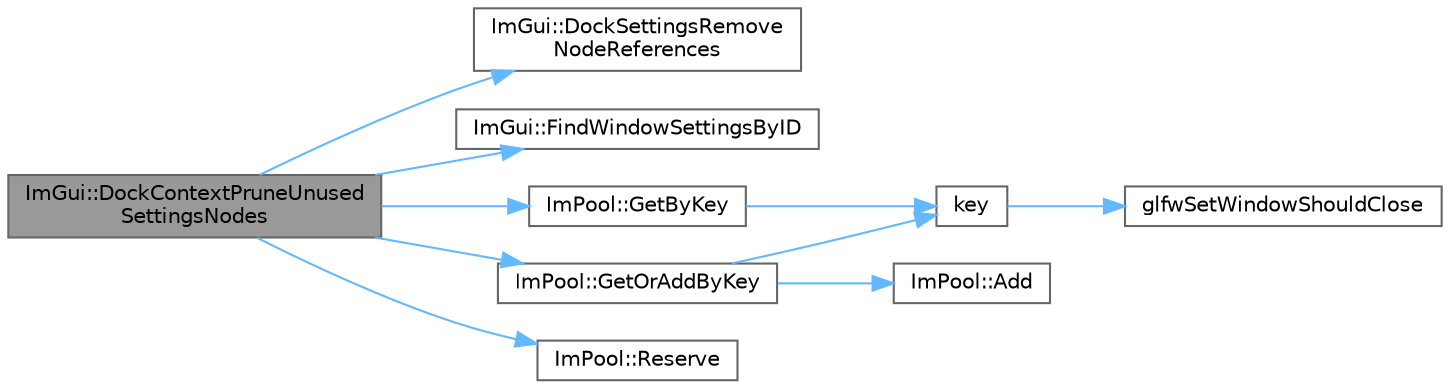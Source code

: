 digraph "ImGui::DockContextPruneUnusedSettingsNodes"
{
 // LATEX_PDF_SIZE
  bgcolor="transparent";
  edge [fontname=Helvetica,fontsize=10,labelfontname=Helvetica,labelfontsize=10];
  node [fontname=Helvetica,fontsize=10,shape=box,height=0.2,width=0.4];
  rankdir="LR";
  Node1 [id="Node000001",label="ImGui::DockContextPruneUnused\lSettingsNodes",height=0.2,width=0.4,color="gray40", fillcolor="grey60", style="filled", fontcolor="black",tooltip=" "];
  Node1 -> Node2 [id="edge10_Node000001_Node000002",color="steelblue1",style="solid",tooltip=" "];
  Node2 [id="Node000002",label="ImGui::DockSettingsRemove\lNodeReferences",height=0.2,width=0.4,color="grey40", fillcolor="white", style="filled",URL="$namespace_im_gui.html#a7644c22d2e315b2b1753fc79a8c187ab",tooltip=" "];
  Node1 -> Node3 [id="edge11_Node000001_Node000003",color="steelblue1",style="solid",tooltip=" "];
  Node3 [id="Node000003",label="ImGui::FindWindowSettingsByID",height=0.2,width=0.4,color="grey40", fillcolor="white", style="filled",URL="$namespace_im_gui.html#a186a7c51e5dc70e54843c9e9415707e2",tooltip=" "];
  Node1 -> Node4 [id="edge12_Node000001_Node000004",color="steelblue1",style="solid",tooltip=" "];
  Node4 [id="Node000004",label="ImPool::GetByKey",height=0.2,width=0.4,color="grey40", fillcolor="white", style="filled",URL="$struct_im_pool.html#ae53033af46a5df28084f1d946c9face3",tooltip=" "];
  Node4 -> Node5 [id="edge13_Node000004_Node000005",color="steelblue1",style="solid",tooltip=" "];
  Node5 [id="Node000005",label="key",height=0.2,width=0.4,color="grey40", fillcolor="white", style="filled",URL="$gears_8c.html#accd6b5b92b78666e36543412d4ac14cd",tooltip=" "];
  Node5 -> Node6 [id="edge14_Node000005_Node000006",color="steelblue1",style="solid",tooltip=" "];
  Node6 [id="Node000006",label="glfwSetWindowShouldClose",height=0.2,width=0.4,color="grey40", fillcolor="white", style="filled",URL="$group__window.html#ga1cadeda7a1e2f224e06a8415d30741aa",tooltip="Sets the close flag of the specified window."];
  Node1 -> Node7 [id="edge15_Node000001_Node000007",color="steelblue1",style="solid",tooltip=" "];
  Node7 [id="Node000007",label="ImPool::GetOrAddByKey",height=0.2,width=0.4,color="grey40", fillcolor="white", style="filled",URL="$struct_im_pool.html#a47973a2eac8e4c06ef369ac02d23f4e5",tooltip=" "];
  Node7 -> Node8 [id="edge16_Node000007_Node000008",color="steelblue1",style="solid",tooltip=" "];
  Node8 [id="Node000008",label="ImPool::Add",height=0.2,width=0.4,color="grey40", fillcolor="white", style="filled",URL="$struct_im_pool.html#a39f9b742304d164c4298031537c1b09c",tooltip=" "];
  Node7 -> Node5 [id="edge17_Node000007_Node000005",color="steelblue1",style="solid",tooltip=" "];
  Node1 -> Node9 [id="edge18_Node000001_Node000009",color="steelblue1",style="solid",tooltip=" "];
  Node9 [id="Node000009",label="ImPool::Reserve",height=0.2,width=0.4,color="grey40", fillcolor="white", style="filled",URL="$struct_im_pool.html#a62a34bcb3efcaaa3f4402c0c3cc1d600",tooltip=" "];
}
